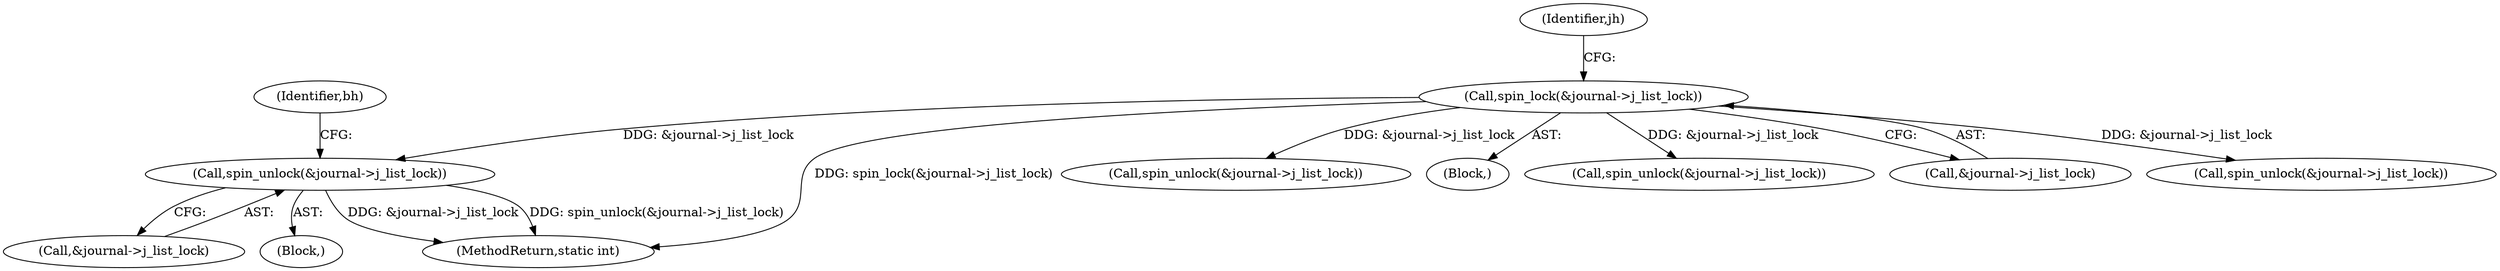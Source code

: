 digraph "0_linux_15291164b22a357cb211b618adfef4fa82fc0de3@pointer" {
"1000226" [label="(Call,spin_unlock(&journal->j_list_lock))"];
"1000137" [label="(Call,spin_lock(&journal->j_list_lock))"];
"1000227" [label="(Call,&journal->j_list_lock)"];
"1000309" [label="(Call,spin_unlock(&journal->j_list_lock))"];
"1000114" [label="(Block,)"];
"1000226" [label="(Call,spin_unlock(&journal->j_list_lock))"];
"1000274" [label="(Call,spin_unlock(&journal->j_list_lock))"];
"1000138" [label="(Call,&journal->j_list_lock)"];
"1000193" [label="(Call,spin_unlock(&journal->j_list_lock))"];
"1000137" [label="(Call,spin_lock(&journal->j_list_lock))"];
"1000232" [label="(Identifier,bh)"];
"1000213" [label="(Block,)"];
"1000346" [label="(MethodReturn,static int)"];
"1000143" [label="(Identifier,jh)"];
"1000226" -> "1000213"  [label="AST: "];
"1000226" -> "1000227"  [label="CFG: "];
"1000227" -> "1000226"  [label="AST: "];
"1000232" -> "1000226"  [label="CFG: "];
"1000226" -> "1000346"  [label="DDG: &journal->j_list_lock"];
"1000226" -> "1000346"  [label="DDG: spin_unlock(&journal->j_list_lock)"];
"1000137" -> "1000226"  [label="DDG: &journal->j_list_lock"];
"1000137" -> "1000114"  [label="AST: "];
"1000137" -> "1000138"  [label="CFG: "];
"1000138" -> "1000137"  [label="AST: "];
"1000143" -> "1000137"  [label="CFG: "];
"1000137" -> "1000346"  [label="DDG: spin_lock(&journal->j_list_lock)"];
"1000137" -> "1000193"  [label="DDG: &journal->j_list_lock"];
"1000137" -> "1000274"  [label="DDG: &journal->j_list_lock"];
"1000137" -> "1000309"  [label="DDG: &journal->j_list_lock"];
}
